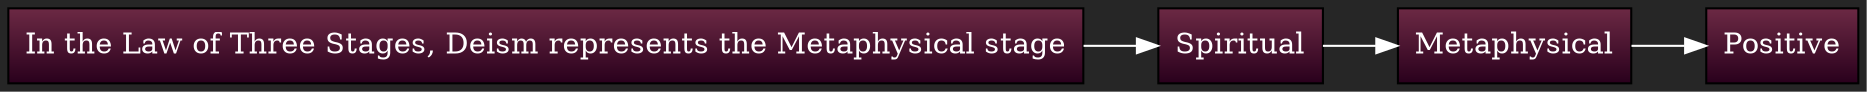 digraph D {
rankdir = LR
style = filled
fontcolor = white
color = white
bgcolor = "#262626"
gradientangle = 0
dpi = 300
"cluster_89" [rankdir=LR, shape=box, color=black, fontcolor=white, fillcolor="#6C2944:#29001C", style=filled, gradientangle=270.05, label="In the Law of Three Stages, Deism represents the Metaphysical stage"]
"cluster_90" [rankdir=LR, shape=box, color=black, fontcolor=white, fillcolor="#6C2944:#29001C", style=filled, gradientangle=270.05, label="Spiritual"]
"cluster_91" [rankdir=LR, shape=box, color=black, fontcolor=white, fillcolor="#6C2944:#29001C", style=filled, gradientangle=270.05, label="Metaphysical"]
"cluster_92" [rankdir=LR, shape=box, color=black, fontcolor=white, fillcolor="#6C2944:#29001C", style=filled, gradientangle=270.05, label="Positive"]
"cluster_91" -> "cluster_92" [color=white, penwidth=1, ltail="cluster_91", lhead="cluster_92"]
"cluster_90" -> "cluster_91" [color=white, penwidth=1, ltail="cluster_91", lhead="cluster_92"]
"cluster_89" -> "cluster_90" [color=white, penwidth=1, ltail="cluster_91", lhead="cluster_92"]
}